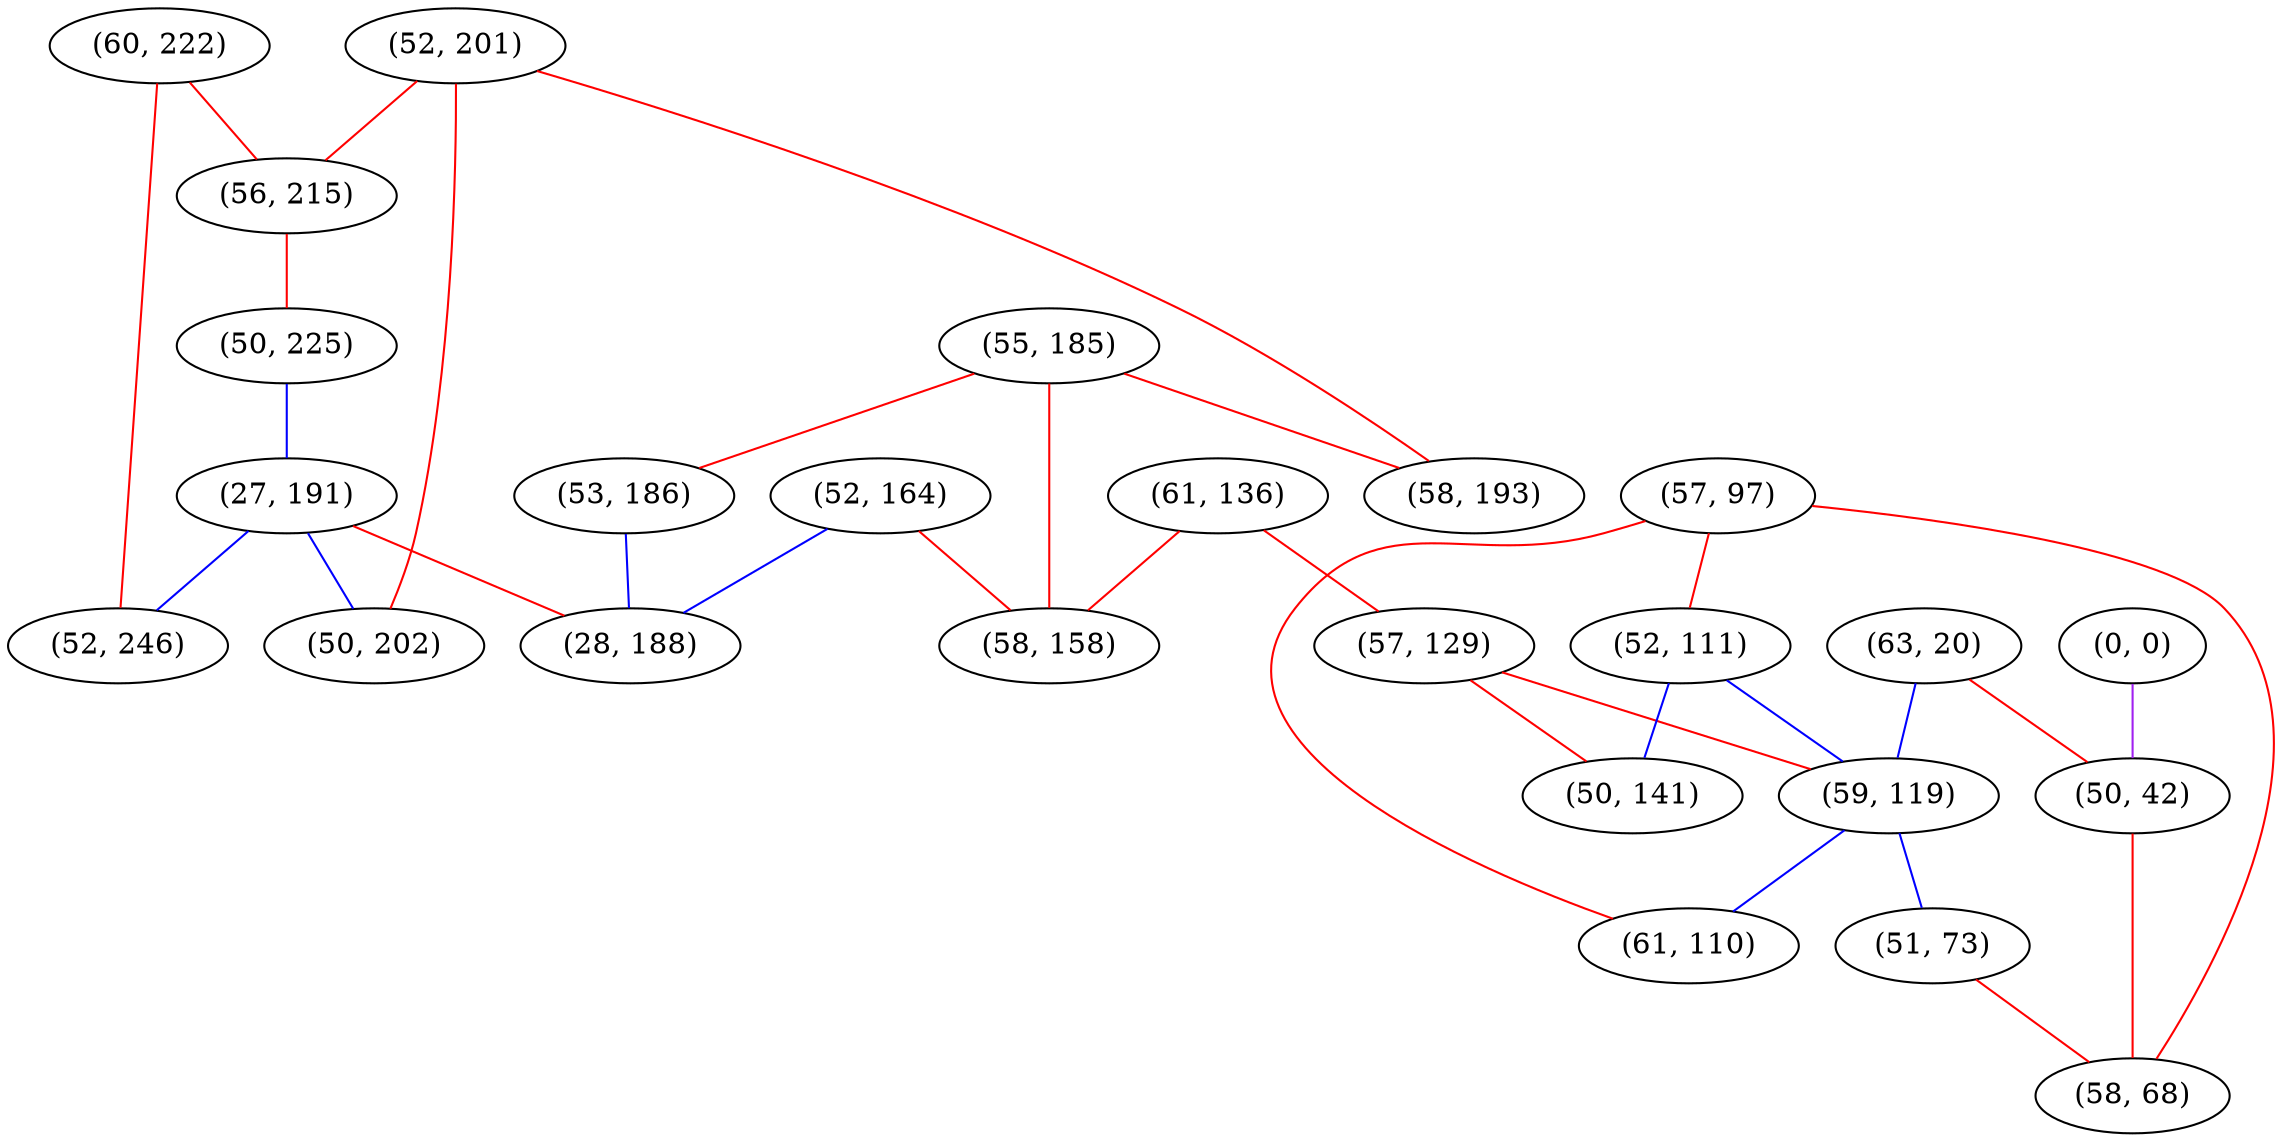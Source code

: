 graph "" {
"(60, 222)";
"(0, 0)";
"(52, 201)";
"(57, 97)";
"(56, 215)";
"(63, 20)";
"(50, 225)";
"(50, 42)";
"(61, 136)";
"(57, 129)";
"(27, 191)";
"(52, 111)";
"(52, 164)";
"(55, 185)";
"(59, 119)";
"(51, 73)";
"(53, 186)";
"(58, 68)";
"(58, 193)";
"(28, 188)";
"(50, 141)";
"(52, 246)";
"(58, 158)";
"(61, 110)";
"(50, 202)";
"(60, 222)" -- "(52, 246)"  [color=red, key=0, weight=1];
"(60, 222)" -- "(56, 215)"  [color=red, key=0, weight=1];
"(0, 0)" -- "(50, 42)"  [color=purple, key=0, weight=4];
"(52, 201)" -- "(56, 215)"  [color=red, key=0, weight=1];
"(52, 201)" -- "(58, 193)"  [color=red, key=0, weight=1];
"(52, 201)" -- "(50, 202)"  [color=red, key=0, weight=1];
"(57, 97)" -- "(61, 110)"  [color=red, key=0, weight=1];
"(57, 97)" -- "(52, 111)"  [color=red, key=0, weight=1];
"(57, 97)" -- "(58, 68)"  [color=red, key=0, weight=1];
"(56, 215)" -- "(50, 225)"  [color=red, key=0, weight=1];
"(63, 20)" -- "(59, 119)"  [color=blue, key=0, weight=3];
"(63, 20)" -- "(50, 42)"  [color=red, key=0, weight=1];
"(50, 225)" -- "(27, 191)"  [color=blue, key=0, weight=3];
"(50, 42)" -- "(58, 68)"  [color=red, key=0, weight=1];
"(61, 136)" -- "(58, 158)"  [color=red, key=0, weight=1];
"(61, 136)" -- "(57, 129)"  [color=red, key=0, weight=1];
"(57, 129)" -- "(59, 119)"  [color=red, key=0, weight=1];
"(57, 129)" -- "(50, 141)"  [color=red, key=0, weight=1];
"(27, 191)" -- "(28, 188)"  [color=red, key=0, weight=1];
"(27, 191)" -- "(52, 246)"  [color=blue, key=0, weight=3];
"(27, 191)" -- "(50, 202)"  [color=blue, key=0, weight=3];
"(52, 111)" -- "(59, 119)"  [color=blue, key=0, weight=3];
"(52, 111)" -- "(50, 141)"  [color=blue, key=0, weight=3];
"(52, 164)" -- "(28, 188)"  [color=blue, key=0, weight=3];
"(52, 164)" -- "(58, 158)"  [color=red, key=0, weight=1];
"(55, 185)" -- "(58, 158)"  [color=red, key=0, weight=1];
"(55, 185)" -- "(53, 186)"  [color=red, key=0, weight=1];
"(55, 185)" -- "(58, 193)"  [color=red, key=0, weight=1];
"(59, 119)" -- "(61, 110)"  [color=blue, key=0, weight=3];
"(59, 119)" -- "(51, 73)"  [color=blue, key=0, weight=3];
"(51, 73)" -- "(58, 68)"  [color=red, key=0, weight=1];
"(53, 186)" -- "(28, 188)"  [color=blue, key=0, weight=3];
}
